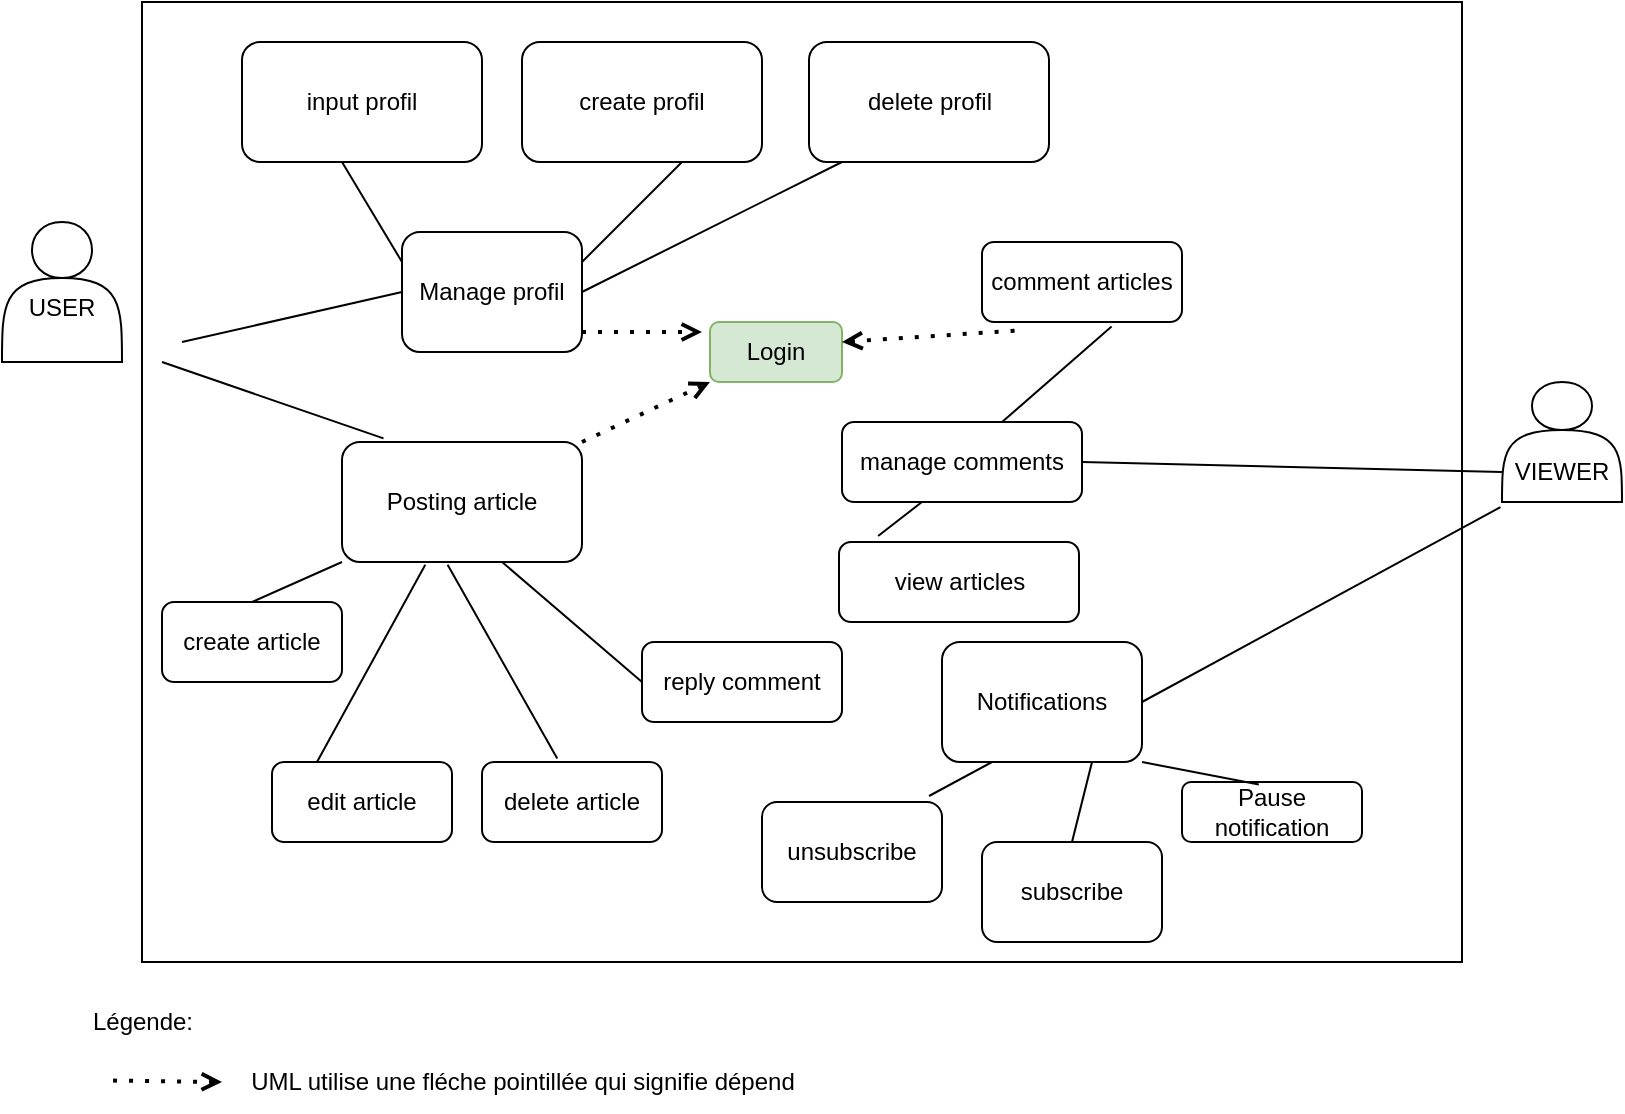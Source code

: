 <mxfile version="20.5.3" type="device"><diagram id="FGHjFa6FDGCsPTsREAAK" name="Page-1"><mxGraphModel dx="1192" dy="521" grid="1" gridSize="10" guides="1" tooltips="1" connect="1" arrows="0" fold="1" page="1" pageScale="1" pageWidth="827" pageHeight="1169" math="0" shadow="0"><root><mxCell id="0"/><mxCell id="1" parent="0"/><mxCell id="Hec0qsVw35Er6FC0GCLe-73" value="" style="rounded=0;whiteSpace=wrap;html=1;fillColor=none;imageAspect=1;" vertex="1" parent="1"><mxGeometry x="80" y="10" width="660" height="480" as="geometry"/></mxCell><mxCell id="Hec0qsVw35Er6FC0GCLe-1" value="&lt;br&gt;USER" style="shape=actor;whiteSpace=wrap;html=1;" vertex="1" parent="1"><mxGeometry x="10" y="120" width="60" height="70" as="geometry"/></mxCell><mxCell id="Hec0qsVw35Er6FC0GCLe-2" value="Manage profil" style="rounded=1;whiteSpace=wrap;html=1;" vertex="1" parent="1"><mxGeometry x="210" y="125" width="90" height="60" as="geometry"/></mxCell><mxCell id="Hec0qsVw35Er6FC0GCLe-3" value="manage comments" style="rounded=1;whiteSpace=wrap;html=1;" vertex="1" parent="1"><mxGeometry x="430" y="220" width="120" height="40" as="geometry"/></mxCell><mxCell id="Hec0qsVw35Er6FC0GCLe-4" value="Posting article" style="rounded=1;whiteSpace=wrap;html=1;" vertex="1" parent="1"><mxGeometry x="180" y="230" width="120" height="60" as="geometry"/></mxCell><mxCell id="Hec0qsVw35Er6FC0GCLe-5" value="&lt;br&gt;&lt;br&gt;VIEWER" style="shape=actor;whiteSpace=wrap;html=1;" vertex="1" parent="1"><mxGeometry x="760" y="200" width="60" height="60" as="geometry"/></mxCell><mxCell id="Hec0qsVw35Er6FC0GCLe-6" value="input profil" style="rounded=1;whiteSpace=wrap;html=1;" vertex="1" parent="1"><mxGeometry x="130" y="30" width="120" height="60" as="geometry"/></mxCell><mxCell id="Hec0qsVw35Er6FC0GCLe-7" value="create profil" style="rounded=1;whiteSpace=wrap;html=1;" vertex="1" parent="1"><mxGeometry x="270" y="30" width="120" height="60" as="geometry"/></mxCell><mxCell id="Hec0qsVw35Er6FC0GCLe-8" value="delete profil" style="rounded=1;whiteSpace=wrap;html=1;" vertex="1" parent="1"><mxGeometry x="413.5" y="30" width="120" height="60" as="geometry"/></mxCell><mxCell id="Hec0qsVw35Er6FC0GCLe-9" value="comment articles" style="rounded=1;whiteSpace=wrap;html=1;" vertex="1" parent="1"><mxGeometry x="500" y="130" width="100" height="40" as="geometry"/></mxCell><mxCell id="Hec0qsVw35Er6FC0GCLe-10" value="view articles" style="rounded=1;whiteSpace=wrap;html=1;" vertex="1" parent="1"><mxGeometry x="428.5" y="280" width="120" height="40" as="geometry"/></mxCell><mxCell id="Hec0qsVw35Er6FC0GCLe-11" value="create article" style="rounded=1;whiteSpace=wrap;html=1;" vertex="1" parent="1"><mxGeometry x="90" y="310" width="90" height="40" as="geometry"/></mxCell><mxCell id="Hec0qsVw35Er6FC0GCLe-12" value="edit article" style="rounded=1;whiteSpace=wrap;html=1;" vertex="1" parent="1"><mxGeometry x="145" y="390" width="90" height="40" as="geometry"/></mxCell><mxCell id="Hec0qsVw35Er6FC0GCLe-13" value="delete article" style="rounded=1;whiteSpace=wrap;html=1;" vertex="1" parent="1"><mxGeometry x="250" y="390" width="90" height="40" as="geometry"/></mxCell><mxCell id="Hec0qsVw35Er6FC0GCLe-14" value="reply comment" style="rounded=1;whiteSpace=wrap;html=1;" vertex="1" parent="1"><mxGeometry x="330" y="330" width="100" height="40" as="geometry"/></mxCell><mxCell id="Hec0qsVw35Er6FC0GCLe-16" value="" style="endArrow=none;html=1;rounded=0;" edge="1" parent="1"><mxGeometry width="50" height="50" relative="1" as="geometry"><mxPoint x="300" y="140" as="sourcePoint"/><mxPoint x="350" y="90" as="targetPoint"/></mxGeometry></mxCell><mxCell id="Hec0qsVw35Er6FC0GCLe-18" value="" style="endArrow=none;html=1;rounded=0;entryX=0;entryY=1;entryDx=0;entryDy=0;exitX=0.5;exitY=0;exitDx=0;exitDy=0;" edge="1" parent="1" source="Hec0qsVw35Er6FC0GCLe-11" target="Hec0qsVw35Er6FC0GCLe-4"><mxGeometry width="50" height="50" relative="1" as="geometry"><mxPoint x="90" y="370" as="sourcePoint"/><mxPoint x="130" y="330" as="targetPoint"/></mxGeometry></mxCell><mxCell id="Hec0qsVw35Er6FC0GCLe-19" value="" style="endArrow=none;html=1;rounded=0;exitX=1;exitY=0.5;exitDx=0;exitDy=0;" edge="1" parent="1" source="Hec0qsVw35Er6FC0GCLe-2"><mxGeometry width="50" height="50" relative="1" as="geometry"><mxPoint x="380" y="140" as="sourcePoint"/><mxPoint x="430" y="90" as="targetPoint"/></mxGeometry></mxCell><mxCell id="Hec0qsVw35Er6FC0GCLe-20" value="" style="endArrow=none;html=1;rounded=0;exitX=0;exitY=0.25;exitDx=0;exitDy=0;" edge="1" parent="1" source="Hec0qsVw35Er6FC0GCLe-2"><mxGeometry width="50" height="50" relative="1" as="geometry"><mxPoint x="130" y="140" as="sourcePoint"/><mxPoint x="180" y="90" as="targetPoint"/></mxGeometry></mxCell><mxCell id="Hec0qsVw35Er6FC0GCLe-21" value="" style="endArrow=none;html=1;rounded=0;exitX=0.25;exitY=0;exitDx=0;exitDy=0;entryX=0.347;entryY=1.023;entryDx=0;entryDy=0;entryPerimeter=0;" edge="1" parent="1" source="Hec0qsVw35Er6FC0GCLe-12" target="Hec0qsVw35Er6FC0GCLe-4"><mxGeometry width="50" height="50" relative="1" as="geometry"><mxPoint x="170" y="380" as="sourcePoint"/><mxPoint x="220" y="330" as="targetPoint"/></mxGeometry></mxCell><mxCell id="Hec0qsVw35Er6FC0GCLe-23" value="" style="endArrow=none;html=1;rounded=0;exitX=0.163;exitY=-0.075;exitDx=0;exitDy=0;exitPerimeter=0;entryX=0.333;entryY=1;entryDx=0;entryDy=0;entryPerimeter=0;" edge="1" parent="1" source="Hec0qsVw35Er6FC0GCLe-10" target="Hec0qsVw35Er6FC0GCLe-3"><mxGeometry width="50" height="50" relative="1" as="geometry"><mxPoint x="500" y="380" as="sourcePoint"/><mxPoint x="550" y="330" as="targetPoint"/></mxGeometry></mxCell><mxCell id="Hec0qsVw35Er6FC0GCLe-27" value="" style="endArrow=none;html=1;rounded=0;entryX=0;entryY=0.5;entryDx=0;entryDy=0;exitX=0.667;exitY=1;exitDx=0;exitDy=0;exitPerimeter=0;" edge="1" parent="1" source="Hec0qsVw35Er6FC0GCLe-4" target="Hec0qsVw35Er6FC0GCLe-14"><mxGeometry width="50" height="50" relative="1" as="geometry"><mxPoint x="250" y="325" as="sourcePoint"/><mxPoint x="300" y="275" as="targetPoint"/></mxGeometry></mxCell><mxCell id="Hec0qsVw35Er6FC0GCLe-28" value="" style="endArrow=none;html=1;rounded=0;entryX=0.418;entryY=-0.045;entryDx=0;entryDy=0;entryPerimeter=0;exitX=0.44;exitY=1.023;exitDx=0;exitDy=0;exitPerimeter=0;" edge="1" parent="1" source="Hec0qsVw35Er6FC0GCLe-4" target="Hec0qsVw35Er6FC0GCLe-13"><mxGeometry width="50" height="50" relative="1" as="geometry"><mxPoint x="240" y="330" as="sourcePoint"/><mxPoint x="290" y="280" as="targetPoint"/></mxGeometry></mxCell><mxCell id="Hec0qsVw35Er6FC0GCLe-30" value="" style="endArrow=none;html=1;rounded=0;entryX=0;entryY=0.75;entryDx=0;entryDy=0;exitX=1;exitY=0.5;exitDx=0;exitDy=0;" edge="1" parent="1" source="Hec0qsVw35Er6FC0GCLe-3" target="Hec0qsVw35Er6FC0GCLe-5"><mxGeometry width="50" height="50" relative="1" as="geometry"><mxPoint x="670" y="325" as="sourcePoint"/><mxPoint x="720" y="275" as="targetPoint"/></mxGeometry></mxCell><mxCell id="Hec0qsVw35Er6FC0GCLe-31" value="" style="endArrow=none;html=1;rounded=0;entryX=0;entryY=0.5;entryDx=0;entryDy=0;" edge="1" parent="1" target="Hec0qsVw35Er6FC0GCLe-2"><mxGeometry width="50" height="50" relative="1" as="geometry"><mxPoint x="100" y="180" as="sourcePoint"/><mxPoint x="150" y="130" as="targetPoint"/></mxGeometry></mxCell><mxCell id="Hec0qsVw35Er6FC0GCLe-34" value="Login" style="rounded=1;whiteSpace=wrap;html=1;fillColor=#d5e8d4;strokeColor=#82b366;" vertex="1" parent="1"><mxGeometry x="364" y="170" width="66" height="30" as="geometry"/></mxCell><mxCell id="Hec0qsVw35Er6FC0GCLe-36" value="" style="endArrow=none;dashed=1;html=1;dashPattern=1 3;strokeWidth=2;rounded=0;entryX=0.188;entryY=1.105;entryDx=0;entryDy=0;entryPerimeter=0;startArrow=open;startFill=0;endFill=0;" edge="1" parent="1" target="Hec0qsVw35Er6FC0GCLe-9"><mxGeometry width="50" height="50" relative="1" as="geometry"><mxPoint x="430" y="180" as="sourcePoint"/><mxPoint x="610" y="170" as="targetPoint"/></mxGeometry></mxCell><mxCell id="Hec0qsVw35Er6FC0GCLe-40" value="" style="endArrow=none;html=1;rounded=0;entryX=0.173;entryY=-0.03;entryDx=0;entryDy=0;entryPerimeter=0;" edge="1" parent="1" target="Hec0qsVw35Er6FC0GCLe-4"><mxGeometry width="50" height="50" relative="1" as="geometry"><mxPoint x="90" y="190" as="sourcePoint"/><mxPoint x="140" y="260" as="targetPoint"/></mxGeometry></mxCell><mxCell id="Hec0qsVw35Er6FC0GCLe-42" value="" style="endArrow=open;dashed=1;html=1;dashPattern=1 3;strokeWidth=2;rounded=0;entryX=0;entryY=1;entryDx=0;entryDy=0;startArrow=none;startFill=0;endFill=0;exitX=1;exitY=0;exitDx=0;exitDy=0;" edge="1" parent="1" source="Hec0qsVw35Er6FC0GCLe-4" target="Hec0qsVw35Er6FC0GCLe-34"><mxGeometry width="50" height="50" relative="1" as="geometry"><mxPoint x="260" y="270" as="sourcePoint"/><mxPoint x="300" y="230" as="targetPoint"/><Array as="points"/></mxGeometry></mxCell><mxCell id="Hec0qsVw35Er6FC0GCLe-43" value="" style="endArrow=open;dashed=1;html=1;dashPattern=1 3;strokeWidth=2;rounded=0;endFill=0;" edge="1" parent="1"><mxGeometry width="50" height="50" relative="1" as="geometry"><mxPoint x="300" y="175" as="sourcePoint"/><mxPoint x="360" y="175" as="targetPoint"/></mxGeometry></mxCell><mxCell id="Hec0qsVw35Er6FC0GCLe-46" value="" style="endArrow=none;html=1;rounded=0;exitX=0.667;exitY=0;exitDx=0;exitDy=0;exitPerimeter=0;entryX=0.648;entryY=1.055;entryDx=0;entryDy=0;entryPerimeter=0;" edge="1" parent="1" source="Hec0qsVw35Er6FC0GCLe-3" target="Hec0qsVw35Er6FC0GCLe-9"><mxGeometry width="50" height="50" relative="1" as="geometry"><mxPoint x="610" y="190" as="sourcePoint"/><mxPoint x="660" y="140" as="targetPoint"/></mxGeometry></mxCell><mxCell id="Hec0qsVw35Er6FC0GCLe-50" value="" style="endArrow=none;dashed=1;html=1;dashPattern=1 3;strokeWidth=2;rounded=0;startArrow=open;startFill=0;" edge="1" parent="1"><mxGeometry width="50" height="50" relative="1" as="geometry"><mxPoint x="120" y="550" as="sourcePoint"/><mxPoint x="60" y="549.231" as="targetPoint"/></mxGeometry></mxCell><mxCell id="Hec0qsVw35Er6FC0GCLe-56" value="UML utilise une fléche pointillée qui signifie dépend" style="text;html=1;align=center;verticalAlign=middle;resizable=0;points=[];autosize=1;strokeColor=none;fillColor=none;" vertex="1" parent="1"><mxGeometry x="120" y="535" width="300" height="30" as="geometry"/></mxCell><mxCell id="Hec0qsVw35Er6FC0GCLe-59" value="Légende:" style="text;html=1;align=center;verticalAlign=middle;resizable=0;points=[];autosize=1;strokeColor=none;fillColor=none;" vertex="1" parent="1"><mxGeometry x="45" y="505" width="70" height="30" as="geometry"/></mxCell><mxCell id="Hec0qsVw35Er6FC0GCLe-60" value="" style="endArrow=none;html=1;rounded=0;exitX=1;exitY=0.5;exitDx=0;exitDy=0;entryX=-0.013;entryY=1.043;entryDx=0;entryDy=0;entryPerimeter=0;" edge="1" parent="1" source="Hec0qsVw35Er6FC0GCLe-61" target="Hec0qsVw35Er6FC0GCLe-5"><mxGeometry width="50" height="50" relative="1" as="geometry"><mxPoint x="676.81" y="317" as="sourcePoint"/><mxPoint x="740" y="260" as="targetPoint"/></mxGeometry></mxCell><mxCell id="Hec0qsVw35Er6FC0GCLe-61" value="Notifications" style="rounded=1;whiteSpace=wrap;html=1;" vertex="1" parent="1"><mxGeometry x="480" y="330" width="100" height="60" as="geometry"/></mxCell><mxCell id="Hec0qsVw35Er6FC0GCLe-63" value="subscribe" style="rounded=1;whiteSpace=wrap;html=1;" vertex="1" parent="1"><mxGeometry x="500" y="430" width="90" height="50" as="geometry"/></mxCell><mxCell id="Hec0qsVw35Er6FC0GCLe-64" value="Pause notification" style="rounded=1;whiteSpace=wrap;html=1;" vertex="1" parent="1"><mxGeometry x="600" y="400" width="90" height="30" as="geometry"/></mxCell><mxCell id="Hec0qsVw35Er6FC0GCLe-66" value="" style="endArrow=none;html=1;rounded=0;exitX=0.5;exitY=0;exitDx=0;exitDy=0;entryX=0.75;entryY=1;entryDx=0;entryDy=0;" edge="1" parent="1" source="Hec0qsVw35Er6FC0GCLe-63" target="Hec0qsVw35Er6FC0GCLe-61"><mxGeometry width="50" height="50" relative="1" as="geometry"><mxPoint x="620" y="430" as="sourcePoint"/><mxPoint x="670" y="380" as="targetPoint"/></mxGeometry></mxCell><mxCell id="Hec0qsVw35Er6FC0GCLe-67" value="unsubscribe" style="rounded=1;whiteSpace=wrap;html=1;" vertex="1" parent="1"><mxGeometry x="390" y="410" width="90" height="50" as="geometry"/></mxCell><mxCell id="Hec0qsVw35Er6FC0GCLe-68" value="" style="endArrow=none;html=1;rounded=0;exitX=0.928;exitY=-0.06;exitDx=0;exitDy=0;exitPerimeter=0;entryX=0.25;entryY=1;entryDx=0;entryDy=0;" edge="1" parent="1" source="Hec0qsVw35Er6FC0GCLe-67" target="Hec0qsVw35Er6FC0GCLe-61"><mxGeometry width="50" height="50" relative="1" as="geometry"><mxPoint x="570" y="425" as="sourcePoint"/><mxPoint x="620" y="375" as="targetPoint"/></mxGeometry></mxCell><mxCell id="Hec0qsVw35Er6FC0GCLe-69" value="" style="endArrow=none;html=1;rounded=0;exitX=0.427;exitY=0.04;exitDx=0;exitDy=0;exitPerimeter=0;entryX=1;entryY=1;entryDx=0;entryDy=0;" edge="1" parent="1" source="Hec0qsVw35Er6FC0GCLe-64" target="Hec0qsVw35Er6FC0GCLe-61"><mxGeometry width="50" height="50" relative="1" as="geometry"><mxPoint x="720" y="470" as="sourcePoint"/><mxPoint x="720" y="380" as="targetPoint"/><Array as="points"/></mxGeometry></mxCell></root></mxGraphModel></diagram></mxfile>